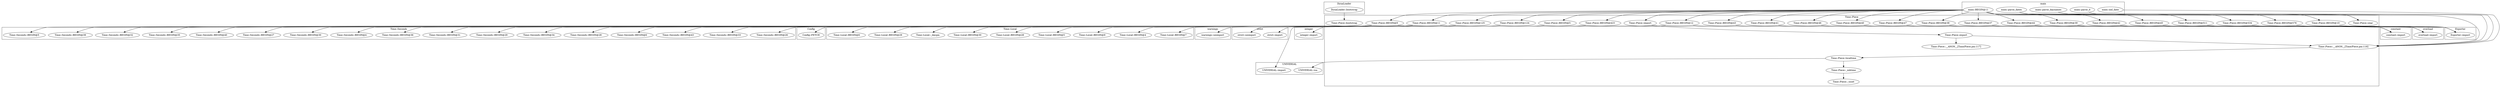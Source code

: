 digraph {
graph [overlap=false]
subgraph cluster_UNIVERSAL {
	label="UNIVERSAL";
	"UNIVERSAL::import";
	"UNIVERSAL::isa";
}
subgraph cluster_Time_Piece {
	label="Time::Piece";
	"Time::Piece::BEGIN@40";
	"Time::Piece::BEGIN@576";
	"Time::Piece::BEGIN@10";
	"Time::Piece::BEGIN@46";
	"Time::Piece::__ANON__[Time/Piece.pm:116]";
	"Time::Piece::BEGIN@41";
	"Time::Piece::BEGIN@43";
	"Time::Piece::BEGIN@45";
	"Time::Piece::BEGIN@42";
	"Time::Piece::BEGIN@39";
	"Time::Piece::year";
	"Time::Piece::_tzset";
	"Time::Piece::BEGIN@9";
	"Time::Piece::BEGIN@37";
	"Time::Piece::BEGIN@534";
	"Time::Piece::BEGIN@11";
	"Time::Piece::BEGIN@125";
	"Time::Piece::bootstrap";
	"Time::Piece::_mktime";
	"Time::Piece::BEGIN@5";
	"Time::Piece::localtime";
	"Time::Piece::BEGIN@38";
	"Time::Piece::import";
	"Time::Piece::BEGIN@44";
	"Time::Piece::BEGIN@12";
	"Time::Piece::BEGIN@511";
	"Time::Piece::BEGIN@423";
	"Time::Piece::__ANON__[Time/Piece.pm:117]";
	"Time::Piece::export";
	"Time::Piece::BEGIN@124";
	"Time::Piece::BEGIN@47";
}
subgraph cluster_Config {
	label="Config";
	"Config::FETCH";
}
subgraph cluster_integer {
	label="integer";
	"integer::import";
}
subgraph cluster_DynaLoader {
	label="DynaLoader";
	"DynaLoader::bootstrap";
}
subgraph cluster_Time_Local {
	label="Time::Local";
	"Time::Local::BEGIN@5";
	"Time::Local::BEGIN@28";
	"Time::Local::BEGIN@30";
	"Time::Local::_daygm";
	"Time::Local::BEGIN@29";
	"Time::Local::BEGIN@6";
	"Time::Local::BEGIN@7";
	"Time::Local::BEGIN@4";
	"Time::Local::BEGIN@9";
}
subgraph cluster_warnings {
	label="warnings";
	"warnings::unimport";
}
subgraph cluster_overload {
	label="overload";
	"overload::import";
}
subgraph cluster_constant {
	label="constant";
	"constant::import";
}
subgraph cluster_Time_Seconds {
	label="Time::Seconds";
	"Time::Seconds::BEGIN@33";
	"Time::Seconds::BEGIN@43";
	"Time::Seconds::BEGIN@6";
	"Time::Seconds::BEGIN@28";
	"Time::Seconds::BEGIN@34";
	"Time::Seconds::BEGIN@29";
	"Time::Seconds::BEGIN@31";
	"Time::Seconds::BEGIN@36";
	"Time::Seconds::BEGIN@4";
	"Time::Seconds::BEGIN@30";
	"Time::Seconds::BEGIN@27";
	"Time::Seconds::BEGIN@40";
	"Time::Seconds::BEGIN@35";
	"Time::Seconds::BEGIN@32";
	"Time::Seconds::BEGIN@39";
	"Time::Seconds::BEGIN@5";
	"Time::Seconds::BEGIN@26";
}
subgraph cluster_Exporter {
	label="Exporter";
	"Exporter::import";
}
subgraph cluster_main {
	label="main";
	"main::ind_date";
	"main::parse_dates";
	"main::parse_it";
	"main::parse_daynames";
	"main::BEGIN@11";
}
subgraph cluster_strict {
	label="strict";
	"strict::import";
	"strict::unimport";
}
"main::BEGIN@11" -> "Time::Piece::BEGIN@576";
"main::BEGIN@11" -> "Time::Piece::BEGIN@40";
"Time::Piece::BEGIN@11" -> "Time::Local::_daygm";
"main::BEGIN@11" -> "Time::Piece::BEGIN@41";
"Time::Piece::BEGIN@9" -> "Time::Seconds::BEGIN@28";
"Time::Piece::BEGIN@11" -> "Time::Local::BEGIN@7";
"main::BEGIN@11" -> "Time::Piece::BEGIN@39";
"Time::Piece::_mktime" -> "Time::Piece::_tzset";
"main::BEGIN@11" -> "Time::Piece::BEGIN@125";
"Time::Piece::BEGIN@9" -> "Time::Seconds::BEGIN@29";
"Time::Piece::BEGIN@9" -> "Time::Seconds::BEGIN@36";
"Time::Piece::BEGIN@11" -> "Time::Local::BEGIN@30";
"Time::Piece::BEGIN@9" -> "Time::Seconds::BEGIN@30";
"main::BEGIN@11" -> "Time::Piece::BEGIN@38";
"Time::Piece::BEGIN@9" -> "Time::Seconds::BEGIN@27";
"Time::Piece::BEGIN@9" -> "Time::Seconds::BEGIN@32";
"Time::Piece::BEGIN@9" -> "Time::Seconds::BEGIN@35";
"Time::Piece::BEGIN@125" -> "warnings::unimport";
"Time::Piece::BEGIN@10" -> "Exporter::import";
"Time::Piece::BEGIN@9" -> "Exporter::import";
"Time::Piece::BEGIN@11" -> "Exporter::import";
"Time::Piece::BEGIN@12" -> "Exporter::import";
"main::BEGIN@11" -> "Time::Piece::BEGIN@511";
"Time::Piece::BEGIN@11" -> "Time::Local::BEGIN@6";
"Time::Piece::import" -> "Time::Piece::export";
"main::BEGIN@11" -> "Time::Piece::BEGIN@47";
"Time::Piece::BEGIN@9" -> "Time::Seconds::BEGIN@26";
"Time::Piece::BEGIN@40" -> "constant::import";
"Time::Piece::BEGIN@41" -> "constant::import";
"Time::Piece::BEGIN@46" -> "constant::import";
"Time::Piece::BEGIN@45" -> "constant::import";
"Time::Piece::BEGIN@43" -> "constant::import";
"Time::Piece::BEGIN@39" -> "constant::import";
"Time::Piece::BEGIN@42" -> "constant::import";
"Time::Piece::BEGIN@37" -> "constant::import";
"Time::Piece::BEGIN@38" -> "constant::import";
"Time::Piece::BEGIN@44" -> "constant::import";
"Time::Piece::BEGIN@47" -> "constant::import";
"main::ind_date" -> "Time::Piece::__ANON__[Time/Piece.pm:116]";
"main::parse_dates" -> "Time::Piece::__ANON__[Time/Piece.pm:116]";
"Time::Piece::export" -> "Time::Piece::__ANON__[Time/Piece.pm:116]";
"main::parse_daynames" -> "Time::Piece::__ANON__[Time/Piece.pm:116]";
"main::parse_it" -> "Time::Piece::__ANON__[Time/Piece.pm:116]";
"Time::Piece::BEGIN@9" -> "Time::Seconds::BEGIN@43";
"Time::Piece::BEGIN@124" -> "strict::unimport";
"main::BEGIN@11" -> "Time::Piece::BEGIN@11";
"main::BEGIN@11" -> "Time::Piece::BEGIN@534";
"Time::Piece::localtime" -> "UNIVERSAL::isa";
"Time::Piece::BEGIN@9" -> "Time::Seconds::BEGIN@31";
"Time::Piece::BEGIN@576" -> "overload::import";
"Time::Piece::BEGIN@511" -> "overload::import";
"Time::Piece::BEGIN@534" -> "overload::import";
"main::BEGIN@11" -> "Time::Piece::BEGIN@5";
"main::BEGIN@11" -> "Time::Piece::import";
"Time::Piece::BEGIN@11" -> "Time::Local::BEGIN@4";
"Time::Piece::BEGIN@9" -> "Time::Seconds::BEGIN@40";
"Time::Piece::BEGIN@9" -> "Time::Seconds::BEGIN@39";
"main::BEGIN@11" -> "Time::Piece::BEGIN@45";
"main::BEGIN@11" -> "Time::Piece::BEGIN@43";
"Time::Piece::BEGIN@9" -> "Time::Seconds::BEGIN@6";
"main::BEGIN@11" -> "Time::Piece::BEGIN@42";
"Time::Piece::BEGIN@11" -> "Time::Local::BEGIN@5";
"Time::Piece::localtime" -> "Time::Piece::_mktime";
"DynaLoader::bootstrap" -> "Time::Piece::bootstrap";
"Time::Piece::BEGIN@11" -> "Time::Local::BEGIN@28";
"Time::Piece::BEGIN@12" -> "UNIVERSAL::import";
"Time::Piece::BEGIN@9" -> "Time::Seconds::BEGIN@4";
"Time::Piece::__ANON__[Time/Piece.pm:116]" -> "Time::Piece::localtime";
"main::BEGIN@11" -> "Time::Piece::BEGIN@12";
"main::BEGIN@11" -> "Time::Piece::BEGIN@44";
"main::BEGIN@11" -> "Time::Piece::BEGIN@423";
"Time::Piece::export" -> "Time::Piece::__ANON__[Time/Piece.pm:117]";
"Time::Piece::BEGIN@11" -> "Time::Local::BEGIN@9";
"Time::Piece::BEGIN@423" -> "integer::import";
"Time::Piece::BEGIN@9" -> "Time::Seconds::BEGIN@33";
"main::BEGIN@11" -> "Time::Piece::BEGIN@46";
"main::BEGIN@11" -> "Time::Piece::BEGIN@10";
"main::parse_dates" -> "Time::Piece::year";
"main::parse_daynames" -> "Time::Piece::year";
"main::BEGIN@11" -> "Time::Piece::BEGIN@37";
"main::BEGIN@11" -> "Time::Piece::BEGIN@9";
"Time::Piece::BEGIN@9" -> "Time::Seconds::BEGIN@34";
"Time::Piece::BEGIN@11" -> "Time::Local::BEGIN@29";
"Time::Piece::BEGIN@11" -> "Config::FETCH";
"Time::Piece::BEGIN@5" -> "strict::import";
"Time::Piece::BEGIN@9" -> "Time::Seconds::BEGIN@5";
"main::BEGIN@11" -> "Time::Piece::BEGIN@124";
}
